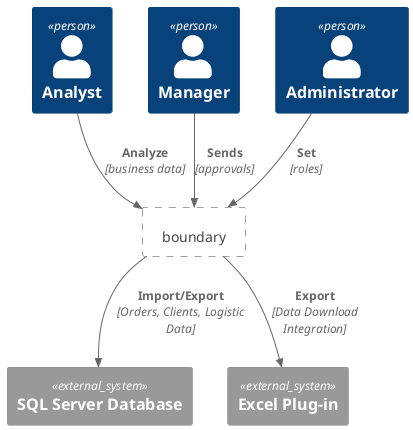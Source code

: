 @startuml
!include <C4/C4_Container>

Person(user_a, "Analyst", "")
Person(user_m, "Manager", "")
Person(user_ad, "Administrator", "")

Rel(user_a, boundary, "Analyze",  "business data")
Rel(user_m, boundary, "Sends", "approvals")
Rel(user_ad, boundary, "Set", "roles")

System_Boundary(boundary, "Dashboard") {

}

System_Ext(sql, "SQL Server Database")
System_Ext(excl, "Excel Plug-in")

Rel(boundary, sql, "Import/Export", "Orders, Clients, Logistic Data")
Rel(boundary, excl, "Export", "Data Download Integration")
@enduml